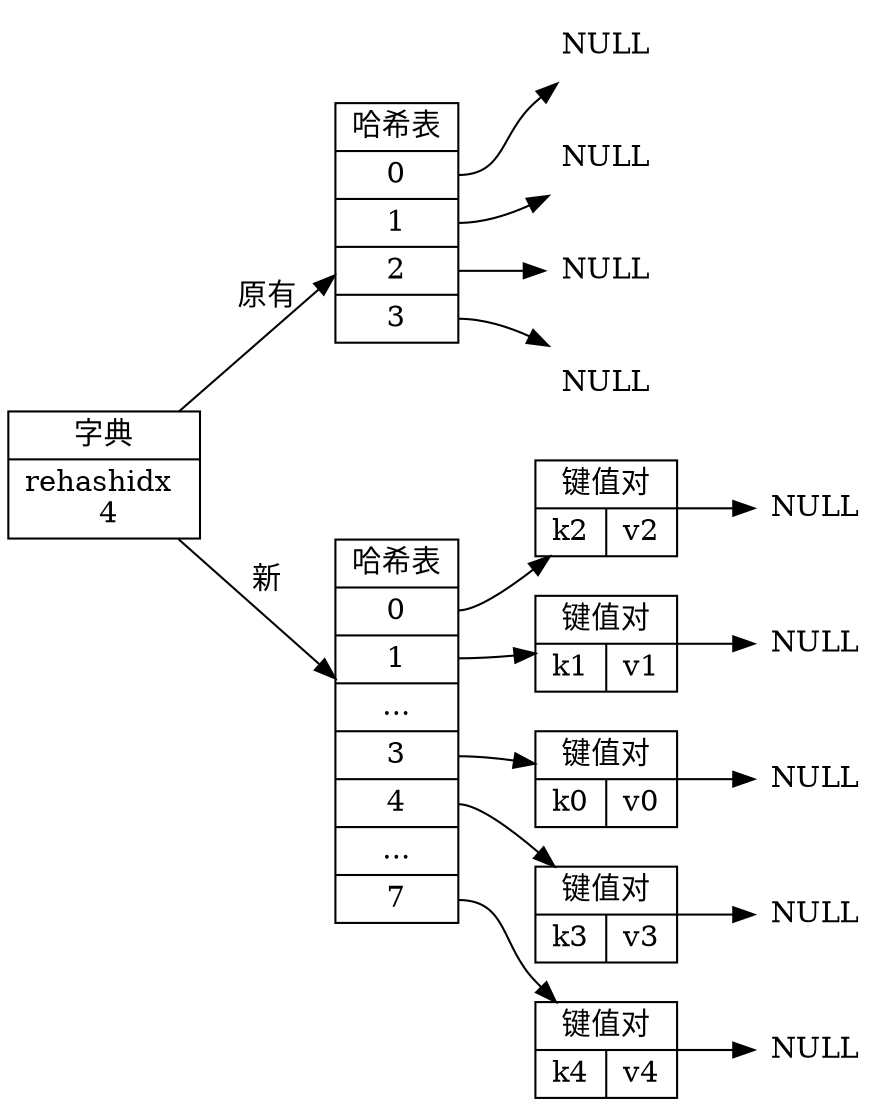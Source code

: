digraph {

    rankdir = LR;

    //

    node [shape = record];

    dict [label = "字典| rehashidx \n 4"];

    old_hash [label = "哈希表 | <0> 0 | <1> 1 | <2> 2 | <3> 3 "];

    new_hash [label = "哈希表 | <0> 0 | <1> 1 | ... | <3> 3 | <4> 4 | ... | <7> 7 "]

    kv0 [label = "键值对 | { k0 | v0 }"];
    kv1 [label = "键值对 | { k1 | v1 }"];
    kv2 [label = "键值对 | { k2 | v2 }"];
    kv3 [label = "键值对 | { k3 | v3 }"];
    kv4 [label = "键值对 | { k4 | v4 }"];

    //

    node [shape = plaintext, label = "NULL"];

    oldnull0;
    oldnull1;
    oldnull2;
    oldnull3;

    newnull0;
    newnull1;
    newnull3;
    newnull4;
    newnull7;

    //

    dict -> old_hash [label = "原有"];
    dict -> new_hash [label = "新"];

    old_hash:0 -> oldnull0;
    old_hash:1 -> oldnull1;
    old_hash:2 -> oldnull2;
    old_hash:3 -> oldnull3;

    new_hash:0 -> kv2 -> newnull0;
    new_hash:1 -> kv1 -> newnull1;
    new_hash:3 -> kv0 -> newnull3;
    new_hash:4 -> kv3 -> newnull4;
    new_hash:7 -> kv4 -> newnull7;
}
